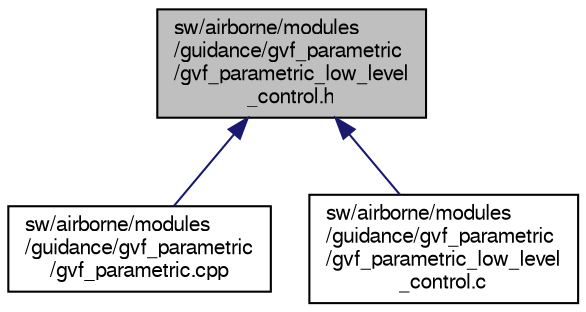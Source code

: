 digraph "sw/airborne/modules/guidance/gvf_parametric/gvf_parametric_low_level_control.h"
{
  edge [fontname="FreeSans",fontsize="10",labelfontname="FreeSans",labelfontsize="10"];
  node [fontname="FreeSans",fontsize="10",shape=record];
  Node1 [label="sw/airborne/modules\l/guidance/gvf_parametric\l/gvf_parametric_low_level\l_control.h",height=0.2,width=0.4,color="black", fillcolor="grey75", style="filled", fontcolor="black"];
  Node1 -> Node2 [dir="back",color="midnightblue",fontsize="10",style="solid",fontname="FreeSans"];
  Node2 [label="sw/airborne/modules\l/guidance/gvf_parametric\l/gvf_parametric.cpp",height=0.2,width=0.4,color="black", fillcolor="white", style="filled",URL="$gvf__parametric_8cpp.html",tooltip="Guiding vector field algorithm for 2D and 3D complex trajectories. "];
  Node1 -> Node3 [dir="back",color="midnightblue",fontsize="10",style="solid",fontname="FreeSans"];
  Node3 [label="sw/airborne/modules\l/guidance/gvf_parametric\l/gvf_parametric_low_level\l_control.c",height=0.2,width=0.4,color="black", fillcolor="white", style="filled",URL="$gvf__parametric__low__level__control_8c.html",tooltip="Firmware dependent file for the guiding vector field algorithm for 2D and 3D parametric trajectories..."];
}
